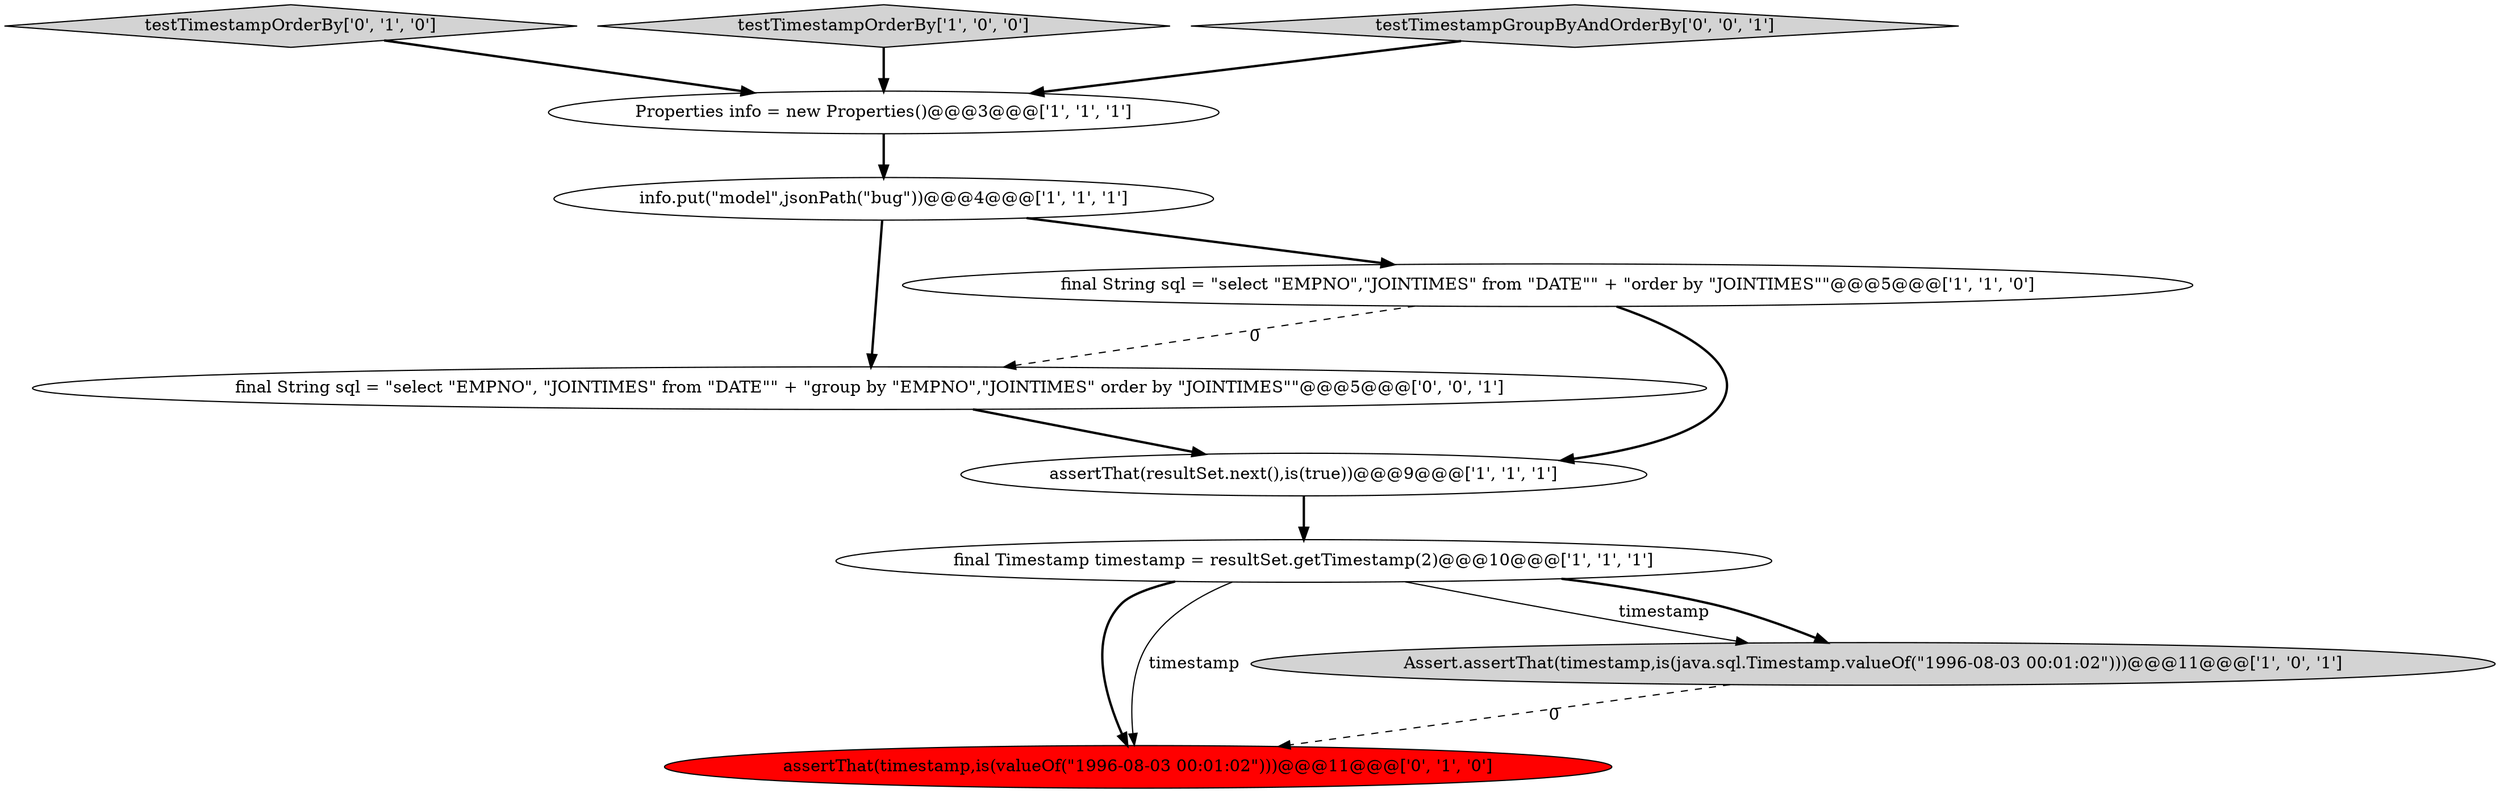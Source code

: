 digraph {
9 [style = filled, label = "final String sql = \"select \"EMPNO\", \"JOINTIMES\" from \"DATE\"\" + \"group by \"EMPNO\",\"JOINTIMES\" order by \"JOINTIMES\"\"@@@5@@@['0', '0', '1']", fillcolor = white, shape = ellipse image = "AAA0AAABBB3BBB"];
8 [style = filled, label = "assertThat(timestamp,is(valueOf(\"1996-08-03 00:01:02\")))@@@11@@@['0', '1', '0']", fillcolor = red, shape = ellipse image = "AAA1AAABBB2BBB"];
2 [style = filled, label = "assertThat(resultSet.next(),is(true))@@@9@@@['1', '1', '1']", fillcolor = white, shape = ellipse image = "AAA0AAABBB1BBB"];
7 [style = filled, label = "testTimestampOrderBy['0', '1', '0']", fillcolor = lightgray, shape = diamond image = "AAA0AAABBB2BBB"];
5 [style = filled, label = "testTimestampOrderBy['1', '0', '0']", fillcolor = lightgray, shape = diamond image = "AAA0AAABBB1BBB"];
1 [style = filled, label = "info.put(\"model\",jsonPath(\"bug\"))@@@4@@@['1', '1', '1']", fillcolor = white, shape = ellipse image = "AAA0AAABBB1BBB"];
10 [style = filled, label = "testTimestampGroupByAndOrderBy['0', '0', '1']", fillcolor = lightgray, shape = diamond image = "AAA0AAABBB3BBB"];
6 [style = filled, label = "Assert.assertThat(timestamp,is(java.sql.Timestamp.valueOf(\"1996-08-03 00:01:02\")))@@@11@@@['1', '0', '1']", fillcolor = lightgray, shape = ellipse image = "AAA0AAABBB1BBB"];
3 [style = filled, label = "Properties info = new Properties()@@@3@@@['1', '1', '1']", fillcolor = white, shape = ellipse image = "AAA0AAABBB1BBB"];
4 [style = filled, label = "final Timestamp timestamp = resultSet.getTimestamp(2)@@@10@@@['1', '1', '1']", fillcolor = white, shape = ellipse image = "AAA0AAABBB1BBB"];
0 [style = filled, label = "final String sql = \"select \"EMPNO\",\"JOINTIMES\" from \"DATE\"\" + \"order by \"JOINTIMES\"\"@@@5@@@['1', '1', '0']", fillcolor = white, shape = ellipse image = "AAA0AAABBB1BBB"];
5->3 [style = bold, label=""];
4->8 [style = bold, label=""];
10->3 [style = bold, label=""];
6->8 [style = dashed, label="0"];
1->0 [style = bold, label=""];
4->6 [style = solid, label="timestamp"];
0->9 [style = dashed, label="0"];
3->1 [style = bold, label=""];
2->4 [style = bold, label=""];
4->6 [style = bold, label=""];
9->2 [style = bold, label=""];
7->3 [style = bold, label=""];
1->9 [style = bold, label=""];
0->2 [style = bold, label=""];
4->8 [style = solid, label="timestamp"];
}
